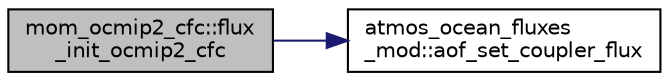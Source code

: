 digraph "mom_ocmip2_cfc::flux_init_ocmip2_cfc"
{
 // INTERACTIVE_SVG=YES
 // LATEX_PDF_SIZE
  edge [fontname="Helvetica",fontsize="10",labelfontname="Helvetica",labelfontsize="10"];
  node [fontname="Helvetica",fontsize="10",shape=record];
  rankdir="LR";
  Node1 [label="mom_ocmip2_cfc::flux\l_init_ocmip2_cfc",height=0.2,width=0.4,color="black", fillcolor="grey75", style="filled", fontcolor="black",tooltip="This subroutine initializes the air-sea CFC fluxes, and optionally returns the indicies of these flux..."];
  Node1 -> Node2 [color="midnightblue",fontsize="10",style="solid",fontname="Helvetica"];
  Node2 [label="atmos_ocean_fluxes\l_mod::aof_set_coupler_flux",height=0.2,width=0.4,color="black", fillcolor="white", style="filled",URL="$namespaceatmos__ocean__fluxes__mod.html#a1bd0443a803dd443bd7a4f24dae28e13",tooltip="This subroutine duplicates an interface used by the FMS coupler, but only returns a value of -1...."];
}
